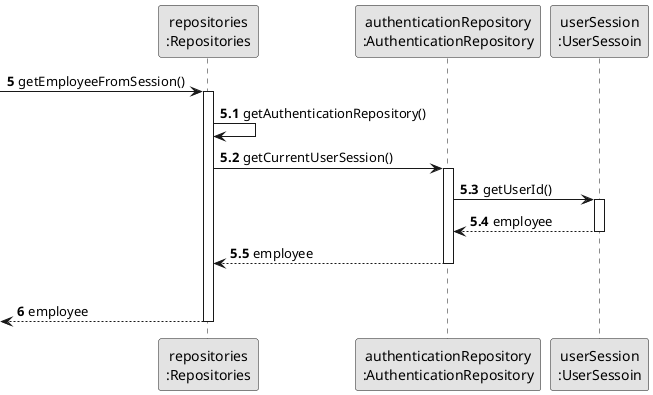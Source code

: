 @startuml
skinparam monochrome true
skinparam packageStyle rectangle
skinparam shadowing false



'hide footbox


participant "repositories\n:Repositories" as PLAT
participant "authenticationRepository\n:AuthenticationRepository" as AUTH_REPO
participant "userSession\n:UserSessoin" as USR_SESSION



autonumber 5
-> PLAT : getEmployeeFromSession()

autonumber 5.1

activate PLAT
    PLAT -> PLAT : getAuthenticationRepository()

    PLAT -> AUTH_REPO : getCurrentUserSession()

    activate AUTH_REPO

        AUTH_REPO -> USR_SESSION : getUserId()

        activate USR_SESSION

            USR_SESSION --> AUTH_REPO : employee

        deactivate USR_SESSION

    AUTH_REPO -->PLAT : employee

    deactivate AUTH_REPO

    group Get Employee

    autonumber 6

 <-- PLAT: employee
deactivate PLAT

@enduml